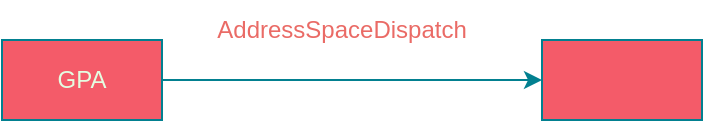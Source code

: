 <mxfile version="21.1.7" type="github">
  <diagram name="第 1 页" id="XdZXDNjXaWNBdGgiEhSH">
    <mxGraphModel dx="790" dy="1112" grid="1" gridSize="10" guides="1" tooltips="1" connect="1" arrows="1" fold="1" page="1" pageScale="1" pageWidth="827" pageHeight="1169" math="0" shadow="0">
      <root>
        <mxCell id="0" />
        <mxCell id="1" parent="0" />
        <mxCell id="lhr4ThVmoQgb3uyED7eD-1" value="GPA" style="rounded=0;whiteSpace=wrap;html=1;labelBackgroundColor=none;fillColor=#F45B69;strokeColor=#028090;fontColor=#E4FDE1;" vertex="1" parent="1">
          <mxGeometry x="40" y="400" width="80" height="40" as="geometry" />
        </mxCell>
        <mxCell id="lhr4ThVmoQgb3uyED7eD-2" value="" style="rounded=0;whiteSpace=wrap;html=1;labelBackgroundColor=none;fillColor=#F45B69;strokeColor=#028090;fontColor=#E4FDE1;" vertex="1" parent="1">
          <mxGeometry x="310" y="400" width="80" height="40" as="geometry" />
        </mxCell>
        <mxCell id="lhr4ThVmoQgb3uyED7eD-3" value="" style="endArrow=classic;html=1;rounded=0;exitX=1;exitY=0.5;exitDx=0;exitDy=0;entryX=0;entryY=0.5;entryDx=0;entryDy=0;labelBackgroundColor=none;strokeColor=#028090;fontColor=default;" edge="1" parent="1" source="lhr4ThVmoQgb3uyED7eD-1" target="lhr4ThVmoQgb3uyED7eD-2">
          <mxGeometry width="50" height="50" relative="1" as="geometry">
            <mxPoint x="380" y="590" as="sourcePoint" />
            <mxPoint x="430" y="540" as="targetPoint" />
          </mxGeometry>
        </mxCell>
        <mxCell id="lhr4ThVmoQgb3uyED7eD-4" value="&lt;font color=&quot;#EA6B66&quot;&gt;AddressSpaceDispatch&lt;/font&gt;" style="text;html=1;strokeColor=none;fillColor=none;align=center;verticalAlign=middle;whiteSpace=wrap;rounded=0;fontColor=#E4FDE1;" vertex="1" parent="1">
          <mxGeometry x="180" y="380" width="60" height="30" as="geometry" />
        </mxCell>
      </root>
    </mxGraphModel>
  </diagram>
</mxfile>
